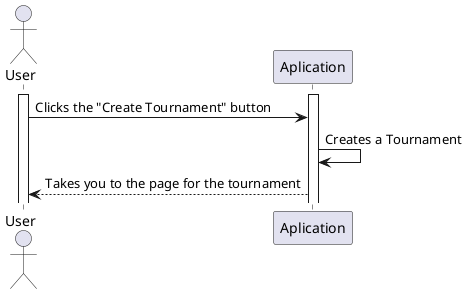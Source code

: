 @startuml createTournament

actor User as U
participant Aplication as A

activate U
activate A

U->A: Clicks the "Create Tournament" button
A->A: Creates a Tournament
A-->U: Takes you to the page for the tournament



@enduml